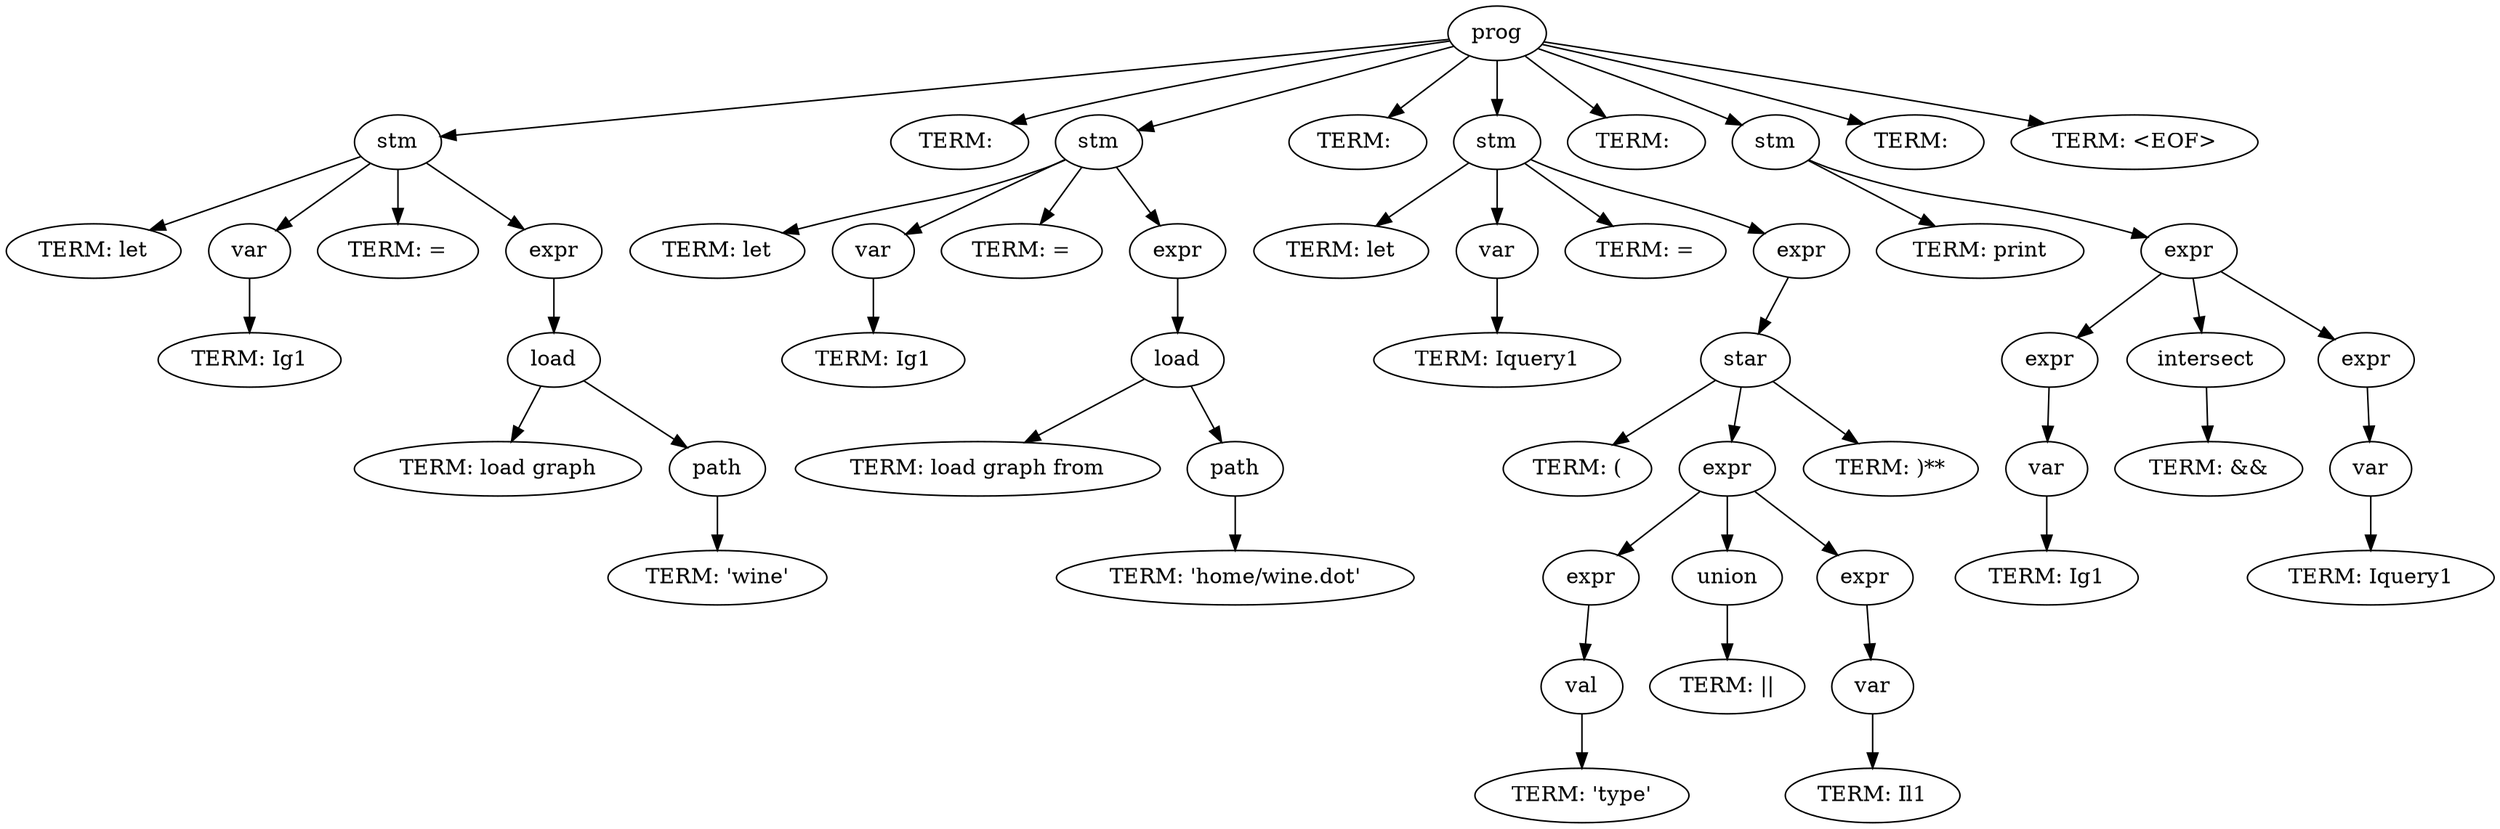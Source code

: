 digraph tree {
1 [label=prog];
1 -> 2;
2 [label=stm];
2 -> 3;
3 [label="TERM: let"];
2 -> 4;
4 [label=var];
4 -> 5;
5 [label="TERM: Ig1"];
2 -> 6;
6 [label="TERM: ="];
2 -> 7;
7 [label=expr];
7 -> 8;
8 [label=load];
8 -> 9;
9 [label="TERM: load graph"];
8 -> 10;
10 [label=path];
10 -> 11;
11 [label="TERM: 'wine'"];
1 -> 12;
12 [label="TERM: \n"];
1 -> 13;
13 [label=stm];
13 -> 14;
14 [label="TERM: let"];
13 -> 15;
15 [label=var];
15 -> 16;
16 [label="TERM: Ig1"];
13 -> 17;
17 [label="TERM: ="];
13 -> 18;
18 [label=expr];
18 -> 19;
19 [label=load];
19 -> 20;
20 [label="TERM: load graph from"];
19 -> 21;
21 [label=path];
21 -> 22;
22 [label="TERM: 'home/wine.dot'"];
1 -> 23;
23 [label="TERM: \n"];
1 -> 24;
24 [label=stm];
24 -> 25;
25 [label="TERM: let"];
24 -> 26;
26 [label=var];
26 -> 27;
27 [label="TERM: Iquery1"];
24 -> 28;
28 [label="TERM: ="];
24 -> 29;
29 [label=expr];
29 -> 30;
30 [label=star];
30 -> 31;
31 [label="TERM: ("];
30 -> 32;
32 [label=expr];
32 -> 33;
33 [label=expr];
33 -> 34;
34 [label=val];
34 -> 35;
35 [label="TERM: 'type'"];
32 -> 36;
36 [label=union];
36 -> 37;
37 [label="TERM: ||"];
32 -> 38;
38 [label=expr];
38 -> 39;
39 [label=var];
39 -> 40;
40 [label="TERM: Il1"];
30 -> 41;
41 [label="TERM: )**"];
1 -> 42;
42 [label="TERM: \n"];
1 -> 43;
43 [label=stm];
43 -> 44;
44 [label="TERM: print"];
43 -> 45;
45 [label=expr];
45 -> 46;
46 [label=expr];
46 -> 47;
47 [label=var];
47 -> 48;
48 [label="TERM: Ig1"];
45 -> 49;
49 [label=intersect];
49 -> 50;
50 [label="TERM: &&"];
45 -> 51;
51 [label=expr];
51 -> 52;
52 [label=var];
52 -> 53;
53 [label="TERM: Iquery1"];
1 -> 54;
54 [label="TERM: \n"];
1 -> 55;
55 [label="TERM: <EOF>"];
}

